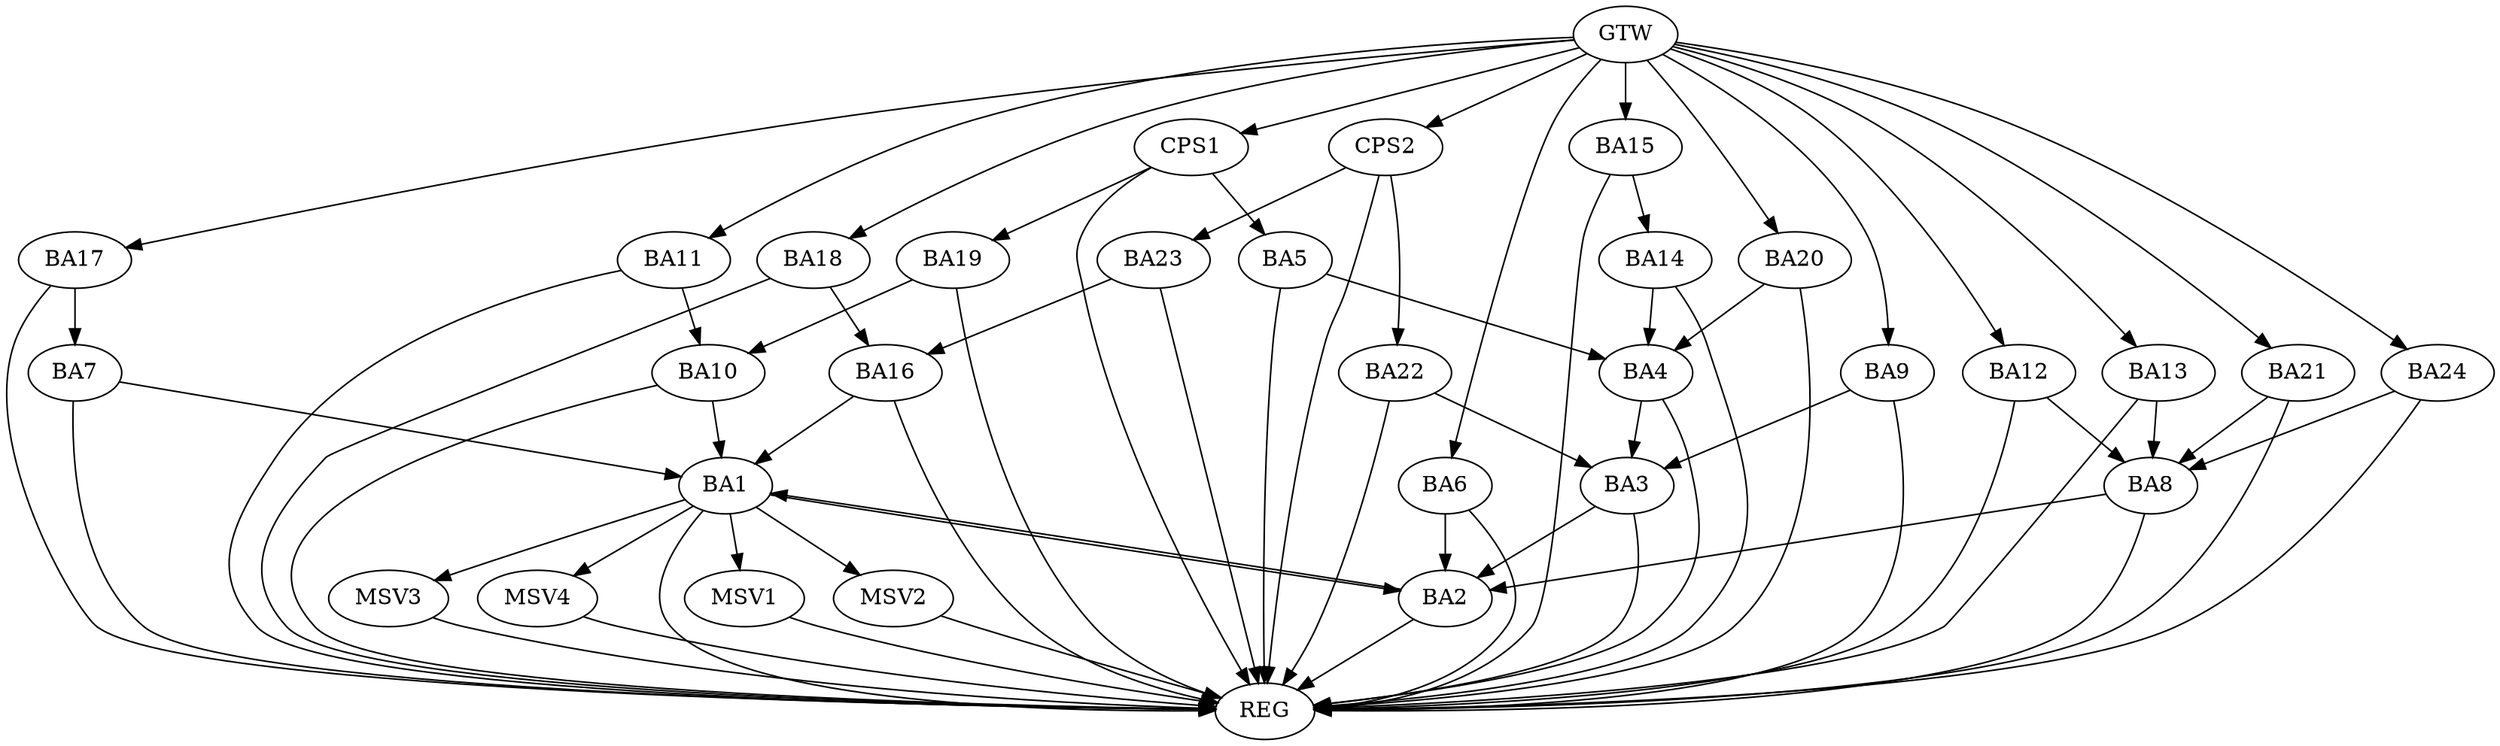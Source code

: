 strict digraph G {
  BA1 [ label="BA1" ];
  BA2 [ label="BA2" ];
  BA3 [ label="BA3" ];
  BA4 [ label="BA4" ];
  BA5 [ label="BA5" ];
  BA6 [ label="BA6" ];
  BA7 [ label="BA7" ];
  BA8 [ label="BA8" ];
  BA9 [ label="BA9" ];
  BA10 [ label="BA10" ];
  BA11 [ label="BA11" ];
  BA12 [ label="BA12" ];
  BA13 [ label="BA13" ];
  BA14 [ label="BA14" ];
  BA15 [ label="BA15" ];
  BA16 [ label="BA16" ];
  BA17 [ label="BA17" ];
  BA18 [ label="BA18" ];
  BA19 [ label="BA19" ];
  BA20 [ label="BA20" ];
  BA21 [ label="BA21" ];
  BA22 [ label="BA22" ];
  BA23 [ label="BA23" ];
  BA24 [ label="BA24" ];
  CPS1 [ label="CPS1" ];
  CPS2 [ label="CPS2" ];
  GTW [ label="GTW" ];
  REG [ label="REG" ];
  MSV1 [ label="MSV1" ];
  MSV2 [ label="MSV2" ];
  MSV3 [ label="MSV3" ];
  MSV4 [ label="MSV4" ];
  BA1 -> BA2;
  BA2 -> BA1;
  BA3 -> BA2;
  BA4 -> BA3;
  BA5 -> BA4;
  BA6 -> BA2;
  BA7 -> BA1;
  BA8 -> BA2;
  BA9 -> BA3;
  BA10 -> BA1;
  BA11 -> BA10;
  BA12 -> BA8;
  BA13 -> BA8;
  BA14 -> BA4;
  BA15 -> BA14;
  BA16 -> BA1;
  BA17 -> BA7;
  BA18 -> BA16;
  BA19 -> BA10;
  BA20 -> BA4;
  BA21 -> BA8;
  BA22 -> BA3;
  BA23 -> BA16;
  BA24 -> BA8;
  CPS1 -> BA5;
  CPS1 -> BA19;
  CPS2 -> BA22;
  CPS2 -> BA23;
  GTW -> BA6;
  GTW -> BA9;
  GTW -> BA11;
  GTW -> BA12;
  GTW -> BA13;
  GTW -> BA15;
  GTW -> BA17;
  GTW -> BA18;
  GTW -> BA20;
  GTW -> BA21;
  GTW -> BA24;
  GTW -> CPS1;
  GTW -> CPS2;
  BA1 -> REG;
  BA2 -> REG;
  BA3 -> REG;
  BA4 -> REG;
  BA5 -> REG;
  BA6 -> REG;
  BA7 -> REG;
  BA8 -> REG;
  BA9 -> REG;
  BA10 -> REG;
  BA11 -> REG;
  BA12 -> REG;
  BA13 -> REG;
  BA14 -> REG;
  BA15 -> REG;
  BA16 -> REG;
  BA17 -> REG;
  BA18 -> REG;
  BA19 -> REG;
  BA20 -> REG;
  BA21 -> REG;
  BA22 -> REG;
  BA23 -> REG;
  BA24 -> REG;
  CPS1 -> REG;
  CPS2 -> REG;
  BA1 -> MSV1;
  BA1 -> MSV2;
  MSV1 -> REG;
  MSV2 -> REG;
  BA1 -> MSV3;
  MSV3 -> REG;
  BA1 -> MSV4;
  MSV4 -> REG;
}
